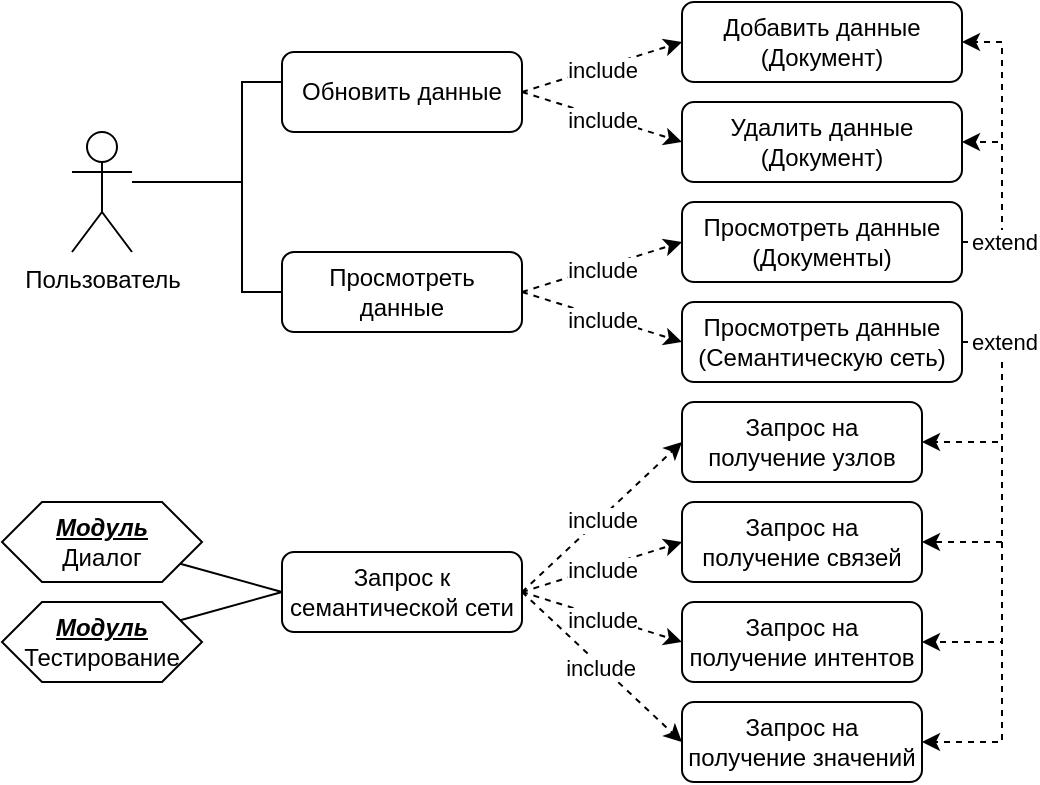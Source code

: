 <mxfile version="22.1.16" type="device">
  <diagram name="Страница — 1" id="_lvICS6UAp055C3Cptf1">
    <mxGraphModel dx="1647" dy="839" grid="1" gridSize="10" guides="1" tooltips="1" connect="1" arrows="1" fold="1" page="1" pageScale="1" pageWidth="827" pageHeight="1169" math="0" shadow="0">
      <root>
        <mxCell id="0" />
        <mxCell id="1" parent="0" />
        <mxCell id="hzM2VJx9JfVP90ObHNJY-1" value="Пользователь" style="shape=umlActor;verticalLabelPosition=bottom;verticalAlign=top;html=1;outlineConnect=0;" parent="1" vertex="1">
          <mxGeometry x="55" y="65" width="30" height="60" as="geometry" />
        </mxCell>
        <mxCell id="hzM2VJx9JfVP90ObHNJY-12" value="" style="rounded=0;orthogonalLoop=1;jettySize=auto;html=1;endArrow=none;endFill=0;entryX=0;entryY=0.5;entryDx=0;entryDy=0;" parent="1" source="vhmcVkispBj3sMKyBSZb-8" target="hzM2VJx9JfVP90ObHNJY-7" edge="1">
          <mxGeometry relative="1" as="geometry">
            <mxPoint x="111.11" y="281.384" as="sourcePoint" />
          </mxGeometry>
        </mxCell>
        <mxCell id="hzM2VJx9JfVP90ObHNJY-3" value="Обновить данные" style="rounded=1;whiteSpace=wrap;html=1;" parent="1" vertex="1">
          <mxGeometry x="160" y="25" width="120" height="40" as="geometry" />
        </mxCell>
        <mxCell id="hzM2VJx9JfVP90ObHNJY-21" style="edgeStyle=orthogonalEdgeStyle;rounded=0;orthogonalLoop=1;jettySize=auto;html=1;entryX=1;entryY=0.5;entryDx=0;entryDy=0;dashed=1;exitX=1;exitY=0.5;exitDx=0;exitDy=0;" parent="1" source="mDojmJ12JjbmjBfZj7HK-2" target="hzM2VJx9JfVP90ObHNJY-8" edge="1">
          <mxGeometry relative="1" as="geometry">
            <mxPoint x="590" y="30" as="sourcePoint" />
          </mxGeometry>
        </mxCell>
        <mxCell id="hzM2VJx9JfVP90ObHNJY-4" value="Просмотреть данные" style="rounded=1;whiteSpace=wrap;html=1;" parent="1" vertex="1">
          <mxGeometry x="160" y="125" width="120" height="40" as="geometry" />
        </mxCell>
        <mxCell id="hzM2VJx9JfVP90ObHNJY-5" value="" style="endArrow=none;html=1;rounded=0;edgeStyle=orthogonalEdgeStyle;entryX=0;entryY=0.5;entryDx=0;entryDy=0;" parent="1" source="hzM2VJx9JfVP90ObHNJY-1" target="hzM2VJx9JfVP90ObHNJY-3" edge="1">
          <mxGeometry width="50" height="50" relative="1" as="geometry">
            <mxPoint x="250" y="230" as="sourcePoint" />
            <mxPoint x="150" y="30" as="targetPoint" />
            <Array as="points">
              <mxPoint x="140" y="90" />
              <mxPoint x="140" y="40" />
              <mxPoint x="160" y="40" />
            </Array>
          </mxGeometry>
        </mxCell>
        <mxCell id="hzM2VJx9JfVP90ObHNJY-6" value="" style="endArrow=none;html=1;rounded=0;edgeStyle=orthogonalEdgeStyle;entryX=0;entryY=0.5;entryDx=0;entryDy=0;" parent="1" source="hzM2VJx9JfVP90ObHNJY-1" target="hzM2VJx9JfVP90ObHNJY-4" edge="1">
          <mxGeometry width="50" height="50" relative="1" as="geometry">
            <mxPoint x="90" y="58" as="sourcePoint" />
            <mxPoint x="140" y="120" as="targetPoint" />
            <Array as="points">
              <mxPoint x="140" y="90" />
              <mxPoint x="140" y="145" />
            </Array>
          </mxGeometry>
        </mxCell>
        <mxCell id="hzM2VJx9JfVP90ObHNJY-13" value="" style="rounded=0;orthogonalLoop=1;jettySize=auto;html=1;dashed=1;exitX=1;exitY=0.5;exitDx=0;exitDy=0;entryX=0;entryY=0.5;entryDx=0;entryDy=0;" parent="1" source="hzM2VJx9JfVP90ObHNJY-7" target="hzM2VJx9JfVP90ObHNJY-9" edge="1">
          <mxGeometry relative="1" as="geometry" />
        </mxCell>
        <mxCell id="hzM2VJx9JfVP90ObHNJY-14" value="include" style="edgeLabel;html=1;align=center;verticalAlign=middle;resizable=0;points=[];" parent="hzM2VJx9JfVP90ObHNJY-13" vertex="1" connectable="0">
          <mxGeometry x="-0.013" y="-1" relative="1" as="geometry">
            <mxPoint as="offset" />
          </mxGeometry>
        </mxCell>
        <mxCell id="hzM2VJx9JfVP90ObHNJY-7" value="Запрос к семантической сети" style="rounded=1;whiteSpace=wrap;html=1;" parent="1" vertex="1">
          <mxGeometry x="160" y="275" width="120" height="40" as="geometry" />
        </mxCell>
        <mxCell id="hzM2VJx9JfVP90ObHNJY-8" value="Запрос на получение узлов" style="rounded=1;whiteSpace=wrap;html=1;" parent="1" vertex="1">
          <mxGeometry x="360" y="200" width="120" height="40" as="geometry" />
        </mxCell>
        <mxCell id="hzM2VJx9JfVP90ObHNJY-9" value="Запрос на получение связей" style="rounded=1;whiteSpace=wrap;html=1;" parent="1" vertex="1">
          <mxGeometry x="360" y="250" width="120" height="40" as="geometry" />
        </mxCell>
        <mxCell id="hzM2VJx9JfVP90ObHNJY-10" value="Запрос на получение интентов" style="rounded=1;whiteSpace=wrap;html=1;" parent="1" vertex="1">
          <mxGeometry x="360" y="300" width="120" height="40" as="geometry" />
        </mxCell>
        <mxCell id="hzM2VJx9JfVP90ObHNJY-11" value="Запрос на получение значений" style="rounded=1;whiteSpace=wrap;html=1;" parent="1" vertex="1">
          <mxGeometry x="360" y="350" width="120" height="40" as="geometry" />
        </mxCell>
        <mxCell id="hzM2VJx9JfVP90ObHNJY-15" value="" style="rounded=0;orthogonalLoop=1;jettySize=auto;html=1;dashed=1;exitX=1;exitY=0.5;exitDx=0;exitDy=0;entryX=0;entryY=0.5;entryDx=0;entryDy=0;" parent="1" source="hzM2VJx9JfVP90ObHNJY-7" target="hzM2VJx9JfVP90ObHNJY-8" edge="1">
          <mxGeometry relative="1" as="geometry">
            <mxPoint x="300" y="388.67" as="sourcePoint" />
            <mxPoint x="380" y="400.67" as="targetPoint" />
          </mxGeometry>
        </mxCell>
        <mxCell id="hzM2VJx9JfVP90ObHNJY-16" value="include" style="edgeLabel;html=1;align=center;verticalAlign=middle;resizable=0;points=[];" parent="hzM2VJx9JfVP90ObHNJY-15" vertex="1" connectable="0">
          <mxGeometry x="-0.013" y="-1" relative="1" as="geometry">
            <mxPoint as="offset" />
          </mxGeometry>
        </mxCell>
        <mxCell id="hzM2VJx9JfVP90ObHNJY-17" value="" style="rounded=0;orthogonalLoop=1;jettySize=auto;html=1;dashed=1;entryX=0;entryY=0.5;entryDx=0;entryDy=0;exitX=1;exitY=0.5;exitDx=0;exitDy=0;" parent="1" source="hzM2VJx9JfVP90ObHNJY-7" target="hzM2VJx9JfVP90ObHNJY-10" edge="1">
          <mxGeometry relative="1" as="geometry">
            <mxPoint x="290" y="429.67" as="sourcePoint" />
            <mxPoint x="390" y="410.67" as="targetPoint" />
          </mxGeometry>
        </mxCell>
        <mxCell id="hzM2VJx9JfVP90ObHNJY-18" value="include" style="edgeLabel;html=1;align=center;verticalAlign=middle;resizable=0;points=[];" parent="hzM2VJx9JfVP90ObHNJY-17" vertex="1" connectable="0">
          <mxGeometry x="-0.013" y="-1" relative="1" as="geometry">
            <mxPoint as="offset" />
          </mxGeometry>
        </mxCell>
        <mxCell id="hzM2VJx9JfVP90ObHNJY-19" value="" style="rounded=0;orthogonalLoop=1;jettySize=auto;html=1;dashed=1;exitX=1;exitY=0.5;exitDx=0;exitDy=0;entryX=0;entryY=0.5;entryDx=0;entryDy=0;" parent="1" source="hzM2VJx9JfVP90ObHNJY-7" target="hzM2VJx9JfVP90ObHNJY-11" edge="1">
          <mxGeometry relative="1" as="geometry">
            <mxPoint x="320" y="408.67" as="sourcePoint" />
            <mxPoint x="400" y="420.67" as="targetPoint" />
          </mxGeometry>
        </mxCell>
        <mxCell id="hzM2VJx9JfVP90ObHNJY-20" value="include" style="edgeLabel;html=1;align=center;verticalAlign=middle;resizable=0;points=[];" parent="hzM2VJx9JfVP90ObHNJY-19" vertex="1" connectable="0">
          <mxGeometry x="-0.013" y="-1" relative="1" as="geometry">
            <mxPoint as="offset" />
          </mxGeometry>
        </mxCell>
        <mxCell id="hzM2VJx9JfVP90ObHNJY-23" style="edgeStyle=orthogonalEdgeStyle;rounded=0;orthogonalLoop=1;jettySize=auto;html=1;entryX=1;entryY=0.5;entryDx=0;entryDy=0;dashed=1;exitX=1;exitY=0.5;exitDx=0;exitDy=0;" parent="1" source="mDojmJ12JjbmjBfZj7HK-2" target="hzM2VJx9JfVP90ObHNJY-9" edge="1">
          <mxGeometry relative="1" as="geometry">
            <mxPoint x="570" y="30" as="sourcePoint" />
            <mxPoint x="490" y="170" as="targetPoint" />
          </mxGeometry>
        </mxCell>
        <mxCell id="hzM2VJx9JfVP90ObHNJY-25" style="edgeStyle=orthogonalEdgeStyle;rounded=0;orthogonalLoop=1;jettySize=auto;html=1;entryX=1;entryY=0.5;entryDx=0;entryDy=0;dashed=1;exitX=1;exitY=0.5;exitDx=0;exitDy=0;" parent="1" source="mDojmJ12JjbmjBfZj7HK-2" target="hzM2VJx9JfVP90ObHNJY-10" edge="1">
          <mxGeometry relative="1" as="geometry">
            <mxPoint x="550" y="20" as="sourcePoint" />
            <mxPoint x="500" y="180" as="targetPoint" />
          </mxGeometry>
        </mxCell>
        <mxCell id="hzM2VJx9JfVP90ObHNJY-27" style="edgeStyle=orthogonalEdgeStyle;rounded=0;orthogonalLoop=1;jettySize=auto;html=1;entryX=1;entryY=0.5;entryDx=0;entryDy=0;dashed=1;exitX=1;exitY=0.5;exitDx=0;exitDy=0;" parent="1" source="mDojmJ12JjbmjBfZj7HK-2" target="hzM2VJx9JfVP90ObHNJY-11" edge="1">
          <mxGeometry relative="1" as="geometry">
            <mxPoint x="580" y="40" as="sourcePoint" />
            <mxPoint x="510" y="190" as="targetPoint" />
          </mxGeometry>
        </mxCell>
        <mxCell id="hzM2VJx9JfVP90ObHNJY-30" value="extend" style="edgeLabel;html=1;align=center;verticalAlign=middle;resizable=0;points=[];" parent="hzM2VJx9JfVP90ObHNJY-27" vertex="1" connectable="0">
          <mxGeometry x="-0.522" y="1" relative="1" as="geometry">
            <mxPoint y="-42" as="offset" />
          </mxGeometry>
        </mxCell>
        <mxCell id="mDojmJ12JjbmjBfZj7HK-1" value="Просмотреть данные&lt;br&gt;(Документы)" style="rounded=1;whiteSpace=wrap;html=1;" parent="1" vertex="1">
          <mxGeometry x="360" y="100" width="140" height="40" as="geometry" />
        </mxCell>
        <mxCell id="mDojmJ12JjbmjBfZj7HK-2" value="Просмотреть&amp;nbsp;данные&lt;br&gt;(Семантическую сеть)" style="rounded=1;whiteSpace=wrap;html=1;" parent="1" vertex="1">
          <mxGeometry x="360" y="150" width="140" height="40" as="geometry" />
        </mxCell>
        <mxCell id="mDojmJ12JjbmjBfZj7HK-3" value="" style="rounded=0;orthogonalLoop=1;jettySize=auto;html=1;dashed=1;exitX=1;exitY=0.5;exitDx=0;exitDy=0;entryX=0;entryY=0.5;entryDx=0;entryDy=0;" parent="1" source="hzM2VJx9JfVP90ObHNJY-4" target="mDojmJ12JjbmjBfZj7HK-1" edge="1">
          <mxGeometry relative="1" as="geometry">
            <mxPoint x="300" y="425" as="sourcePoint" />
            <mxPoint x="370" y="235" as="targetPoint" />
          </mxGeometry>
        </mxCell>
        <mxCell id="mDojmJ12JjbmjBfZj7HK-4" value="include" style="edgeLabel;html=1;align=center;verticalAlign=middle;resizable=0;points=[];" parent="mDojmJ12JjbmjBfZj7HK-3" vertex="1" connectable="0">
          <mxGeometry x="-0.013" y="-1" relative="1" as="geometry">
            <mxPoint as="offset" />
          </mxGeometry>
        </mxCell>
        <mxCell id="mDojmJ12JjbmjBfZj7HK-5" value="" style="rounded=0;orthogonalLoop=1;jettySize=auto;html=1;dashed=1;exitX=1;exitY=0.5;exitDx=0;exitDy=0;entryX=0;entryY=0.5;entryDx=0;entryDy=0;" parent="1" source="hzM2VJx9JfVP90ObHNJY-4" target="mDojmJ12JjbmjBfZj7HK-2" edge="1">
          <mxGeometry relative="1" as="geometry">
            <mxPoint x="310" y="435" as="sourcePoint" />
            <mxPoint x="380" y="245" as="targetPoint" />
          </mxGeometry>
        </mxCell>
        <mxCell id="mDojmJ12JjbmjBfZj7HK-6" value="include" style="edgeLabel;html=1;align=center;verticalAlign=middle;resizable=0;points=[];" parent="mDojmJ12JjbmjBfZj7HK-5" vertex="1" connectable="0">
          <mxGeometry x="-0.013" y="-1" relative="1" as="geometry">
            <mxPoint as="offset" />
          </mxGeometry>
        </mxCell>
        <mxCell id="mDojmJ12JjbmjBfZj7HK-8" value="Добавить данные&lt;br&gt;(Документ)" style="rounded=1;whiteSpace=wrap;html=1;" parent="1" vertex="1">
          <mxGeometry x="360" width="140" height="40" as="geometry" />
        </mxCell>
        <mxCell id="mDojmJ12JjbmjBfZj7HK-9" value="Удалить данные&lt;br&gt;(Документ)" style="rounded=1;whiteSpace=wrap;html=1;" parent="1" vertex="1">
          <mxGeometry x="360" y="50" width="140" height="40" as="geometry" />
        </mxCell>
        <mxCell id="mDojmJ12JjbmjBfZj7HK-11" value="" style="rounded=0;orthogonalLoop=1;jettySize=auto;html=1;dashed=1;exitX=1;exitY=0.5;exitDx=0;exitDy=0;entryX=0;entryY=0.5;entryDx=0;entryDy=0;" parent="1" source="hzM2VJx9JfVP90ObHNJY-3" target="mDojmJ12JjbmjBfZj7HK-9" edge="1">
          <mxGeometry relative="1" as="geometry">
            <mxPoint x="290" y="155" as="sourcePoint" />
            <mxPoint x="370" y="180" as="targetPoint" />
          </mxGeometry>
        </mxCell>
        <mxCell id="mDojmJ12JjbmjBfZj7HK-12" value="include" style="edgeLabel;html=1;align=center;verticalAlign=middle;resizable=0;points=[];" parent="mDojmJ12JjbmjBfZj7HK-11" vertex="1" connectable="0">
          <mxGeometry x="-0.013" y="-1" relative="1" as="geometry">
            <mxPoint as="offset" />
          </mxGeometry>
        </mxCell>
        <mxCell id="mDojmJ12JjbmjBfZj7HK-13" value="" style="rounded=0;orthogonalLoop=1;jettySize=auto;html=1;dashed=1;exitX=1;exitY=0.5;exitDx=0;exitDy=0;entryX=0;entryY=0.5;entryDx=0;entryDy=0;" parent="1" source="hzM2VJx9JfVP90ObHNJY-3" target="mDojmJ12JjbmjBfZj7HK-8" edge="1">
          <mxGeometry relative="1" as="geometry">
            <mxPoint x="300" y="165" as="sourcePoint" />
            <mxPoint x="380" y="190" as="targetPoint" />
          </mxGeometry>
        </mxCell>
        <mxCell id="mDojmJ12JjbmjBfZj7HK-14" value="include" style="edgeLabel;html=1;align=center;verticalAlign=middle;resizable=0;points=[];" parent="mDojmJ12JjbmjBfZj7HK-13" vertex="1" connectable="0">
          <mxGeometry x="-0.013" y="-1" relative="1" as="geometry">
            <mxPoint as="offset" />
          </mxGeometry>
        </mxCell>
        <mxCell id="mDojmJ12JjbmjBfZj7HK-18" value="" style="rounded=0;orthogonalLoop=1;jettySize=auto;html=1;endArrow=none;endFill=0;entryX=0;entryY=0.5;entryDx=0;entryDy=0;" parent="1" source="vhmcVkispBj3sMKyBSZb-9" target="hzM2VJx9JfVP90ObHNJY-7" edge="1">
          <mxGeometry relative="1" as="geometry">
            <mxPoint x="99.215" y="328.769" as="sourcePoint" />
            <mxPoint x="180" y="315" as="targetPoint" />
          </mxGeometry>
        </mxCell>
        <mxCell id="vhmcVkispBj3sMKyBSZb-1" style="edgeStyle=orthogonalEdgeStyle;rounded=0;orthogonalLoop=1;jettySize=auto;html=1;entryX=1;entryY=0.5;entryDx=0;entryDy=0;dashed=1;exitX=1;exitY=0.5;exitDx=0;exitDy=0;" edge="1" parent="1" source="mDojmJ12JjbmjBfZj7HK-1" target="mDojmJ12JjbmjBfZj7HK-9">
          <mxGeometry relative="1" as="geometry">
            <mxPoint x="510" y="180" as="sourcePoint" />
            <mxPoint x="490" y="380" as="targetPoint" />
          </mxGeometry>
        </mxCell>
        <mxCell id="vhmcVkispBj3sMKyBSZb-3" style="edgeStyle=orthogonalEdgeStyle;rounded=0;orthogonalLoop=1;jettySize=auto;html=1;dashed=1;exitX=1;exitY=0.5;exitDx=0;exitDy=0;entryX=1;entryY=0.5;entryDx=0;entryDy=0;" edge="1" parent="1" source="mDojmJ12JjbmjBfZj7HK-1" target="mDojmJ12JjbmjBfZj7HK-8">
          <mxGeometry relative="1" as="geometry">
            <mxPoint x="510" y="180" as="sourcePoint" />
            <mxPoint x="720" y="180" as="targetPoint" />
          </mxGeometry>
        </mxCell>
        <mxCell id="vhmcVkispBj3sMKyBSZb-4" value="extend" style="edgeLabel;html=1;align=center;verticalAlign=middle;resizable=0;points=[];" vertex="1" connectable="0" parent="vhmcVkispBj3sMKyBSZb-3">
          <mxGeometry x="-0.714" y="-1" relative="1" as="geometry">
            <mxPoint as="offset" />
          </mxGeometry>
        </mxCell>
        <mxCell id="vhmcVkispBj3sMKyBSZb-8" value="&lt;u&gt;&lt;b&gt;&lt;i&gt;Модуль&lt;/i&gt;&lt;/b&gt;&lt;br style=&quot;border-color: var(--border-color);&quot;&gt;&lt;/u&gt;Диалог" style="shape=hexagon;perimeter=hexagonPerimeter2;whiteSpace=wrap;html=1;fixedSize=1;" vertex="1" parent="1">
          <mxGeometry x="20" y="250" width="100" height="40" as="geometry" />
        </mxCell>
        <mxCell id="vhmcVkispBj3sMKyBSZb-9" value="&lt;u&gt;&lt;b&gt;&lt;i&gt;Модуль&lt;br style=&quot;border-color: var(--border-color);&quot;&gt;&lt;/i&gt;&lt;/b&gt;&lt;/u&gt;Тестирование" style="shape=hexagon;perimeter=hexagonPerimeter2;whiteSpace=wrap;html=1;fixedSize=1;" vertex="1" parent="1">
          <mxGeometry x="20" y="300" width="100" height="40" as="geometry" />
        </mxCell>
      </root>
    </mxGraphModel>
  </diagram>
</mxfile>
